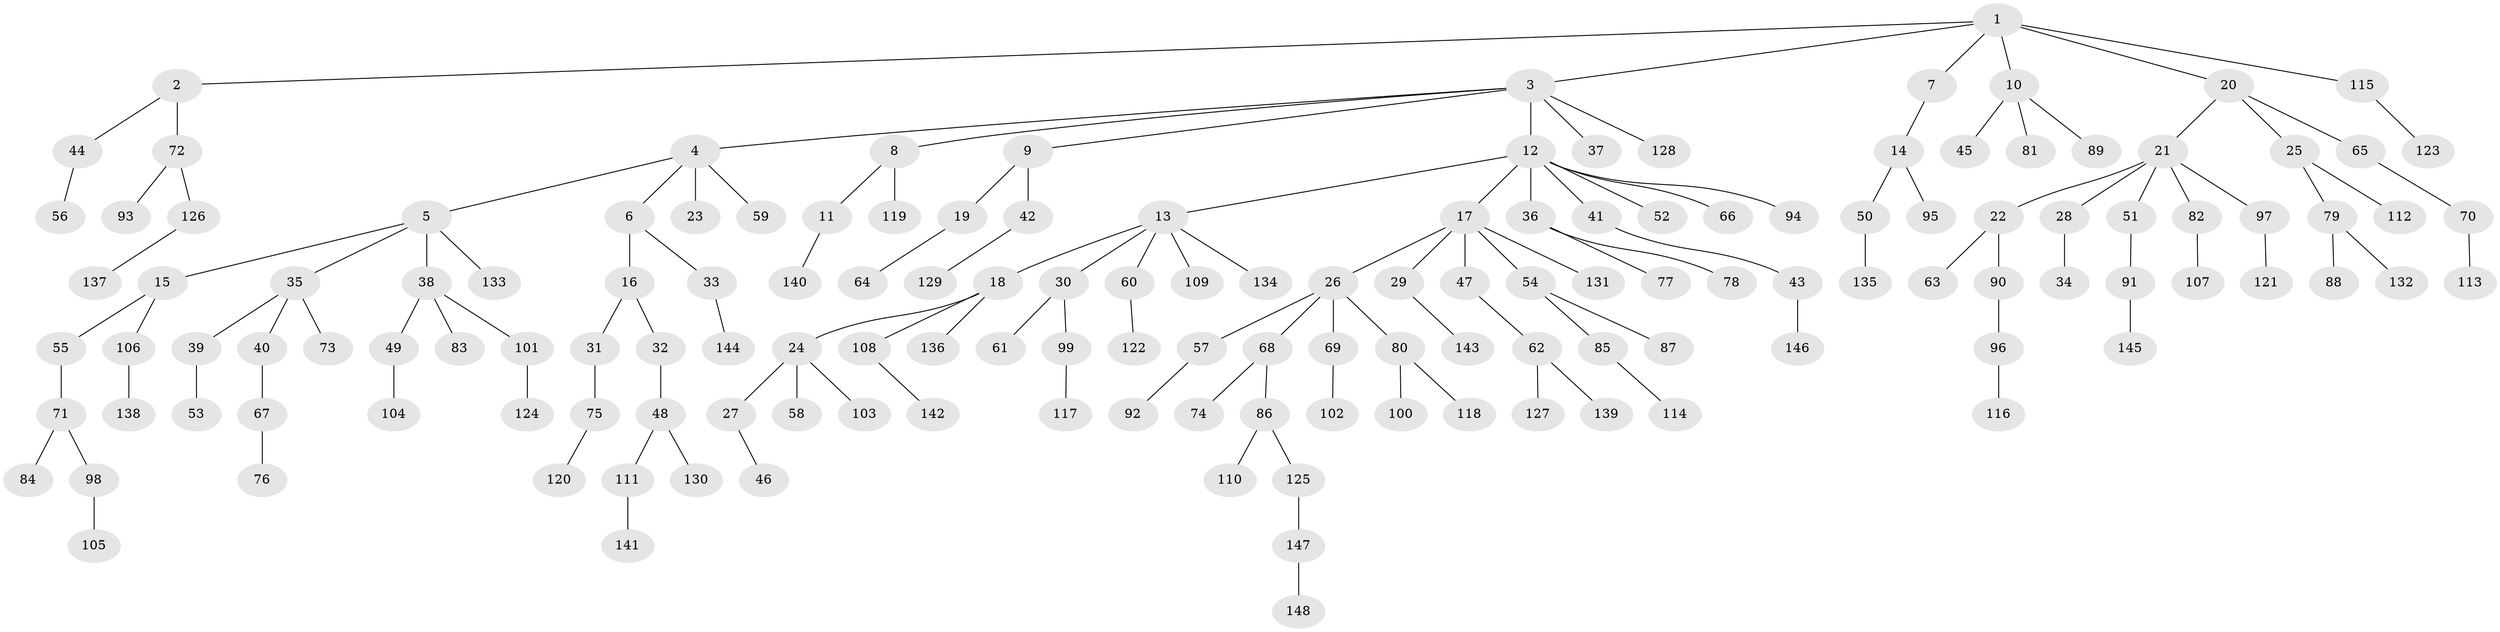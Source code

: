 // Generated by graph-tools (version 1.1) at 2025/26/03/09/25 03:26:25]
// undirected, 148 vertices, 147 edges
graph export_dot {
graph [start="1"]
  node [color=gray90,style=filled];
  1;
  2;
  3;
  4;
  5;
  6;
  7;
  8;
  9;
  10;
  11;
  12;
  13;
  14;
  15;
  16;
  17;
  18;
  19;
  20;
  21;
  22;
  23;
  24;
  25;
  26;
  27;
  28;
  29;
  30;
  31;
  32;
  33;
  34;
  35;
  36;
  37;
  38;
  39;
  40;
  41;
  42;
  43;
  44;
  45;
  46;
  47;
  48;
  49;
  50;
  51;
  52;
  53;
  54;
  55;
  56;
  57;
  58;
  59;
  60;
  61;
  62;
  63;
  64;
  65;
  66;
  67;
  68;
  69;
  70;
  71;
  72;
  73;
  74;
  75;
  76;
  77;
  78;
  79;
  80;
  81;
  82;
  83;
  84;
  85;
  86;
  87;
  88;
  89;
  90;
  91;
  92;
  93;
  94;
  95;
  96;
  97;
  98;
  99;
  100;
  101;
  102;
  103;
  104;
  105;
  106;
  107;
  108;
  109;
  110;
  111;
  112;
  113;
  114;
  115;
  116;
  117;
  118;
  119;
  120;
  121;
  122;
  123;
  124;
  125;
  126;
  127;
  128;
  129;
  130;
  131;
  132;
  133;
  134;
  135;
  136;
  137;
  138;
  139;
  140;
  141;
  142;
  143;
  144;
  145;
  146;
  147;
  148;
  1 -- 2;
  1 -- 3;
  1 -- 7;
  1 -- 10;
  1 -- 20;
  1 -- 115;
  2 -- 44;
  2 -- 72;
  3 -- 4;
  3 -- 8;
  3 -- 9;
  3 -- 12;
  3 -- 37;
  3 -- 128;
  4 -- 5;
  4 -- 6;
  4 -- 23;
  4 -- 59;
  5 -- 15;
  5 -- 35;
  5 -- 38;
  5 -- 133;
  6 -- 16;
  6 -- 33;
  7 -- 14;
  8 -- 11;
  8 -- 119;
  9 -- 19;
  9 -- 42;
  10 -- 45;
  10 -- 81;
  10 -- 89;
  11 -- 140;
  12 -- 13;
  12 -- 17;
  12 -- 36;
  12 -- 41;
  12 -- 52;
  12 -- 66;
  12 -- 94;
  13 -- 18;
  13 -- 30;
  13 -- 60;
  13 -- 109;
  13 -- 134;
  14 -- 50;
  14 -- 95;
  15 -- 55;
  15 -- 106;
  16 -- 31;
  16 -- 32;
  17 -- 26;
  17 -- 29;
  17 -- 47;
  17 -- 54;
  17 -- 131;
  18 -- 24;
  18 -- 108;
  18 -- 136;
  19 -- 64;
  20 -- 21;
  20 -- 25;
  20 -- 65;
  21 -- 22;
  21 -- 28;
  21 -- 51;
  21 -- 82;
  21 -- 97;
  22 -- 63;
  22 -- 90;
  24 -- 27;
  24 -- 58;
  24 -- 103;
  25 -- 79;
  25 -- 112;
  26 -- 57;
  26 -- 68;
  26 -- 69;
  26 -- 80;
  27 -- 46;
  28 -- 34;
  29 -- 143;
  30 -- 61;
  30 -- 99;
  31 -- 75;
  32 -- 48;
  33 -- 144;
  35 -- 39;
  35 -- 40;
  35 -- 73;
  36 -- 77;
  36 -- 78;
  38 -- 49;
  38 -- 83;
  38 -- 101;
  39 -- 53;
  40 -- 67;
  41 -- 43;
  42 -- 129;
  43 -- 146;
  44 -- 56;
  47 -- 62;
  48 -- 111;
  48 -- 130;
  49 -- 104;
  50 -- 135;
  51 -- 91;
  54 -- 85;
  54 -- 87;
  55 -- 71;
  57 -- 92;
  60 -- 122;
  62 -- 127;
  62 -- 139;
  65 -- 70;
  67 -- 76;
  68 -- 74;
  68 -- 86;
  69 -- 102;
  70 -- 113;
  71 -- 84;
  71 -- 98;
  72 -- 93;
  72 -- 126;
  75 -- 120;
  79 -- 88;
  79 -- 132;
  80 -- 100;
  80 -- 118;
  82 -- 107;
  85 -- 114;
  86 -- 110;
  86 -- 125;
  90 -- 96;
  91 -- 145;
  96 -- 116;
  97 -- 121;
  98 -- 105;
  99 -- 117;
  101 -- 124;
  106 -- 138;
  108 -- 142;
  111 -- 141;
  115 -- 123;
  125 -- 147;
  126 -- 137;
  147 -- 148;
}
